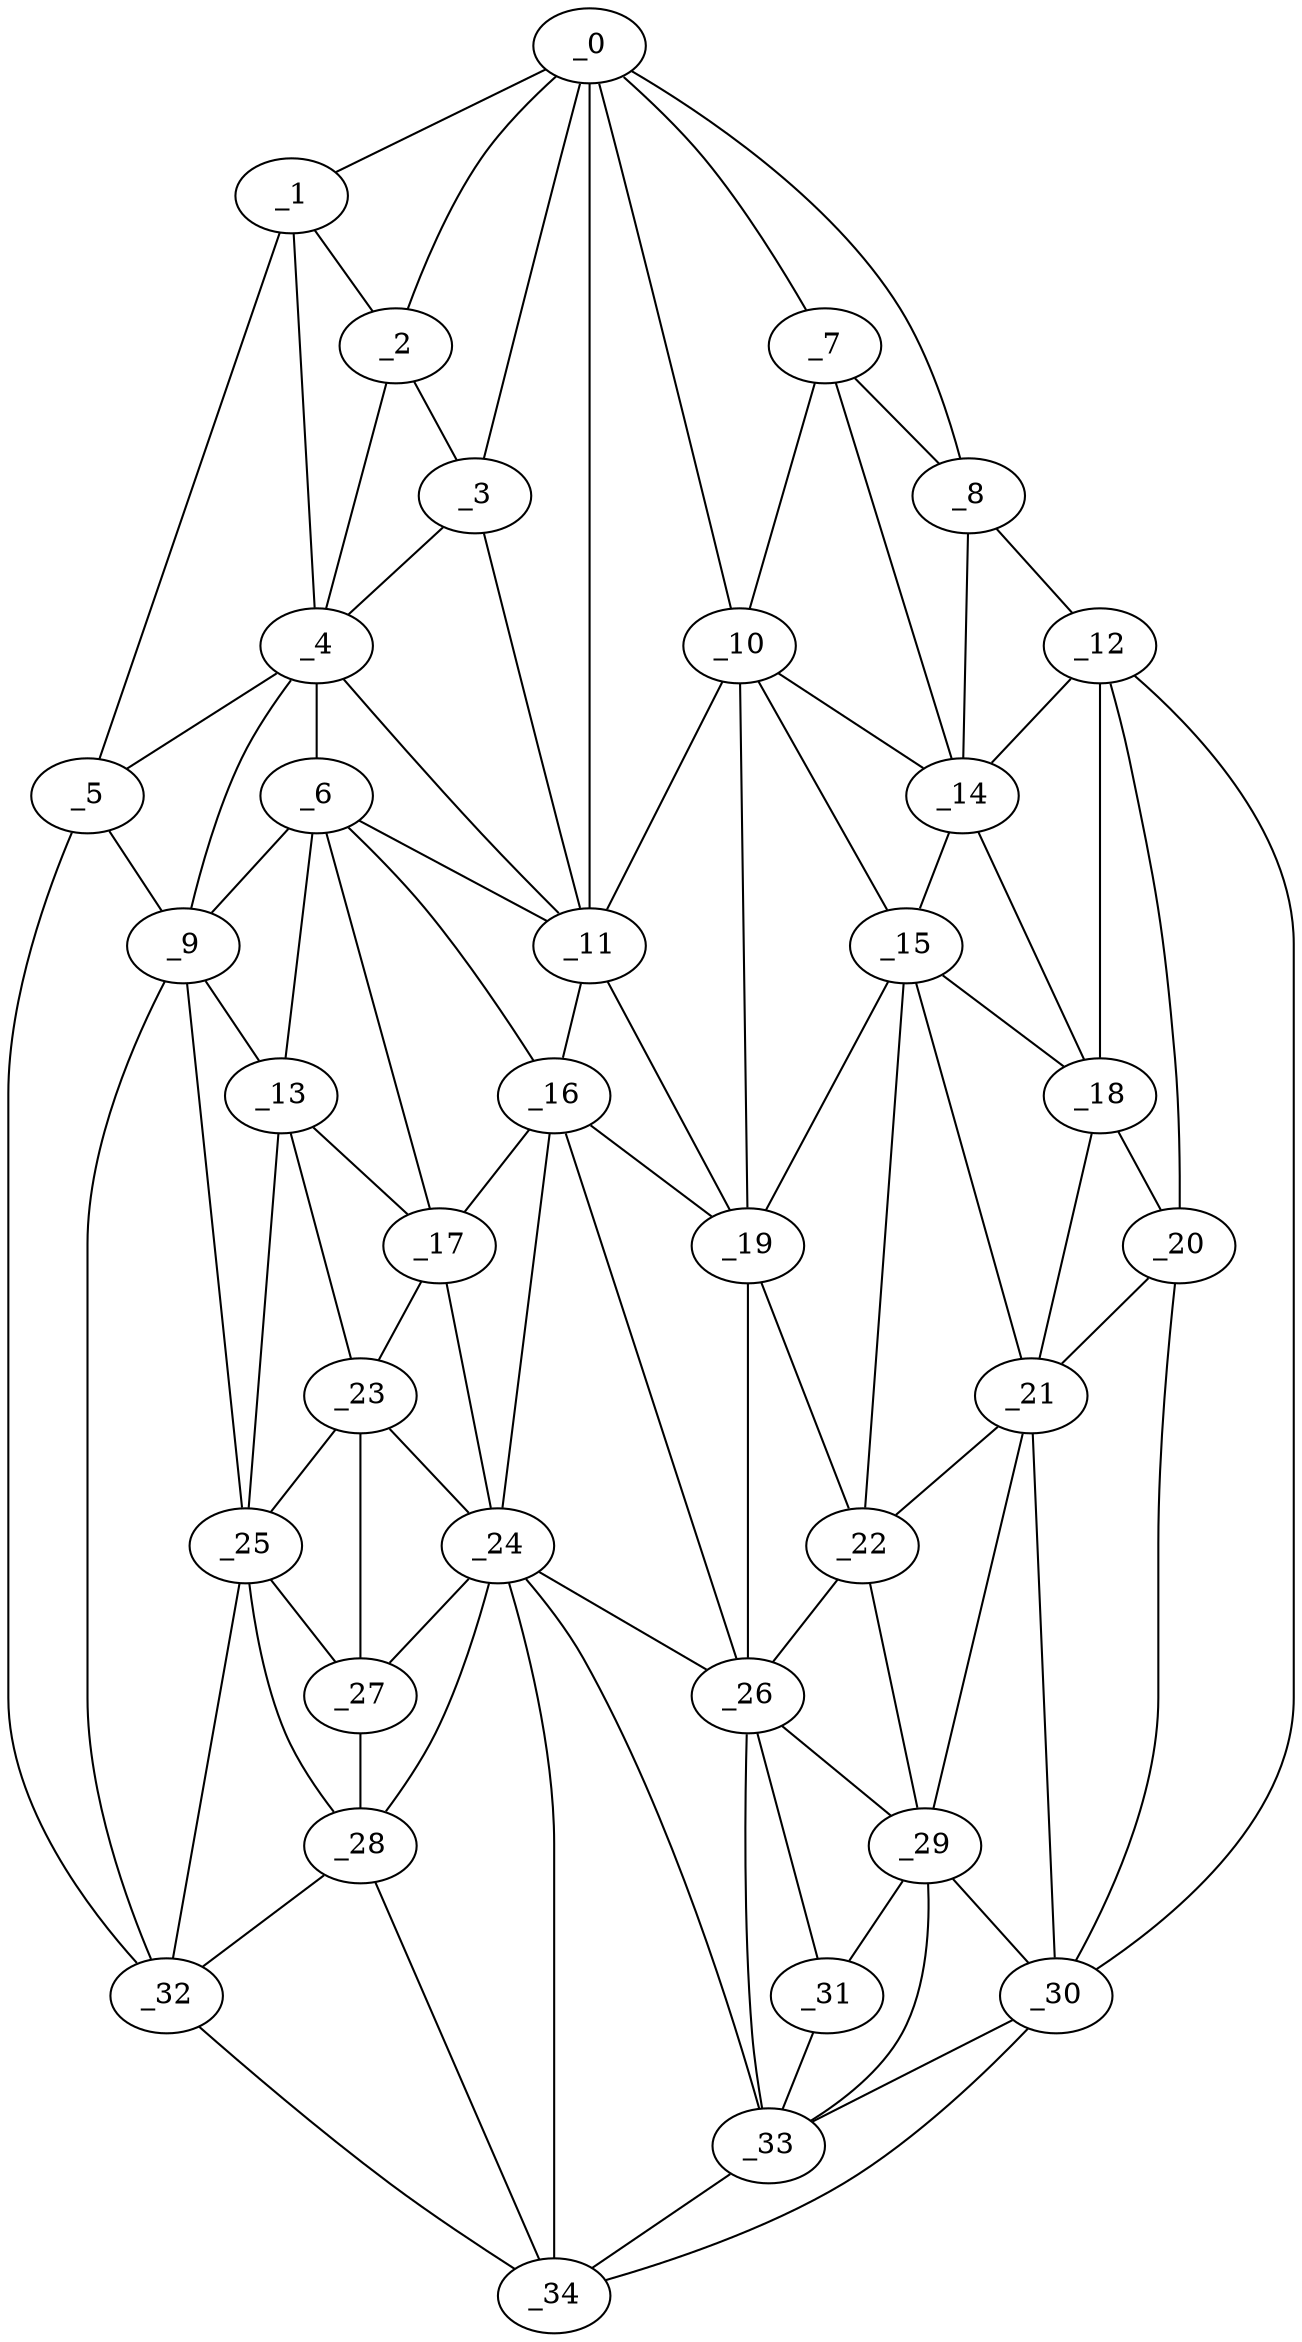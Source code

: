 graph "obj58__70.gxl" {
	_0	 [x=15,
		y=57];
	_1	 [x=26,
		y=14];
	_0 -- _1	 [valence=1];
	_2	 [x=26,
		y=41];
	_0 -- _2	 [valence=2];
	_3	 [x=35,
		y=45];
	_0 -- _3	 [valence=2];
	_7	 [x=57,
		y=97];
	_0 -- _7	 [valence=2];
	_8	 [x=57,
		y=105];
	_0 -- _8	 [valence=1];
	_10	 [x=62,
		y=85];
	_0 -- _10	 [valence=2];
	_11	 [x=65,
		y=72];
	_0 -- _11	 [valence=2];
	_1 -- _2	 [valence=2];
	_4	 [x=39,
		y=44];
	_1 -- _4	 [valence=1];
	_5	 [x=48,
		y=8];
	_1 -- _5	 [valence=1];
	_2 -- _3	 [valence=2];
	_2 -- _4	 [valence=2];
	_3 -- _4	 [valence=2];
	_3 -- _11	 [valence=2];
	_4 -- _5	 [valence=2];
	_6	 [x=57,
		y=48];
	_4 -- _6	 [valence=2];
	_9	 [x=58,
		y=16];
	_4 -- _9	 [valence=1];
	_4 -- _11	 [valence=1];
	_5 -- _9	 [valence=2];
	_32	 [x=102,
		y=15];
	_5 -- _32	 [valence=1];
	_6 -- _9	 [valence=2];
	_6 -- _11	 [valence=2];
	_13	 [x=68,
		y=39];
	_6 -- _13	 [valence=1];
	_16	 [x=73,
		y=66];
	_6 -- _16	 [valence=1];
	_17	 [x=74,
		y=48];
	_6 -- _17	 [valence=2];
	_7 -- _8	 [valence=2];
	_7 -- _10	 [valence=2];
	_14	 [x=68,
		y=95];
	_7 -- _14	 [valence=2];
	_12	 [x=67,
		y=108];
	_8 -- _12	 [valence=1];
	_8 -- _14	 [valence=1];
	_9 -- _13	 [valence=2];
	_25	 [x=92,
		y=28];
	_9 -- _25	 [valence=1];
	_9 -- _32	 [valence=2];
	_10 -- _11	 [valence=2];
	_10 -- _14	 [valence=2];
	_15	 [x=72,
		y=92];
	_10 -- _15	 [valence=2];
	_19	 [x=77,
		y=73];
	_10 -- _19	 [valence=2];
	_11 -- _16	 [valence=2];
	_11 -- _19	 [valence=2];
	_12 -- _14	 [valence=2];
	_18	 [x=75,
		y=102];
	_12 -- _18	 [valence=1];
	_20	 [x=78,
		y=104];
	_12 -- _20	 [valence=1];
	_30	 [x=100,
		y=99];
	_12 -- _30	 [valence=1];
	_13 -- _17	 [valence=2];
	_23	 [x=87,
		y=44];
	_13 -- _23	 [valence=2];
	_13 -- _25	 [valence=2];
	_14 -- _15	 [valence=1];
	_14 -- _18	 [valence=2];
	_15 -- _18	 [valence=2];
	_15 -- _19	 [valence=2];
	_21	 [x=85,
		y=90];
	_15 -- _21	 [valence=1];
	_22	 [x=86,
		y=80];
	_15 -- _22	 [valence=2];
	_16 -- _17	 [valence=2];
	_16 -- _19	 [valence=2];
	_24	 [x=91,
		y=46];
	_16 -- _24	 [valence=2];
	_26	 [x=92,
		y=71];
	_16 -- _26	 [valence=1];
	_17 -- _23	 [valence=1];
	_17 -- _24	 [valence=2];
	_18 -- _20	 [valence=2];
	_18 -- _21	 [valence=2];
	_19 -- _22	 [valence=2];
	_19 -- _26	 [valence=2];
	_20 -- _21	 [valence=2];
	_20 -- _30	 [valence=1];
	_21 -- _22	 [valence=1];
	_29	 [x=99,
		y=85];
	_21 -- _29	 [valence=2];
	_21 -- _30	 [valence=2];
	_22 -- _26	 [valence=2];
	_22 -- _29	 [valence=2];
	_23 -- _24	 [valence=2];
	_23 -- _25	 [valence=2];
	_27	 [x=96,
		y=38];
	_23 -- _27	 [valence=2];
	_24 -- _26	 [valence=2];
	_24 -- _27	 [valence=2];
	_28	 [x=99,
		y=40];
	_24 -- _28	 [valence=2];
	_33	 [x=110,
		y=68];
	_24 -- _33	 [valence=2];
	_34	 [x=116,
		y=56];
	_24 -- _34	 [valence=2];
	_25 -- _27	 [valence=2];
	_25 -- _28	 [valence=2];
	_25 -- _32	 [valence=1];
	_26 -- _29	 [valence=1];
	_31	 [x=101,
		y=74];
	_26 -- _31	 [valence=2];
	_26 -- _33	 [valence=1];
	_27 -- _28	 [valence=2];
	_28 -- _32	 [valence=2];
	_28 -- _34	 [valence=1];
	_29 -- _30	 [valence=2];
	_29 -- _31	 [valence=1];
	_29 -- _33	 [valence=2];
	_30 -- _33	 [valence=2];
	_30 -- _34	 [valence=1];
	_31 -- _33	 [valence=2];
	_32 -- _34	 [valence=1];
	_33 -- _34	 [valence=1];
}
